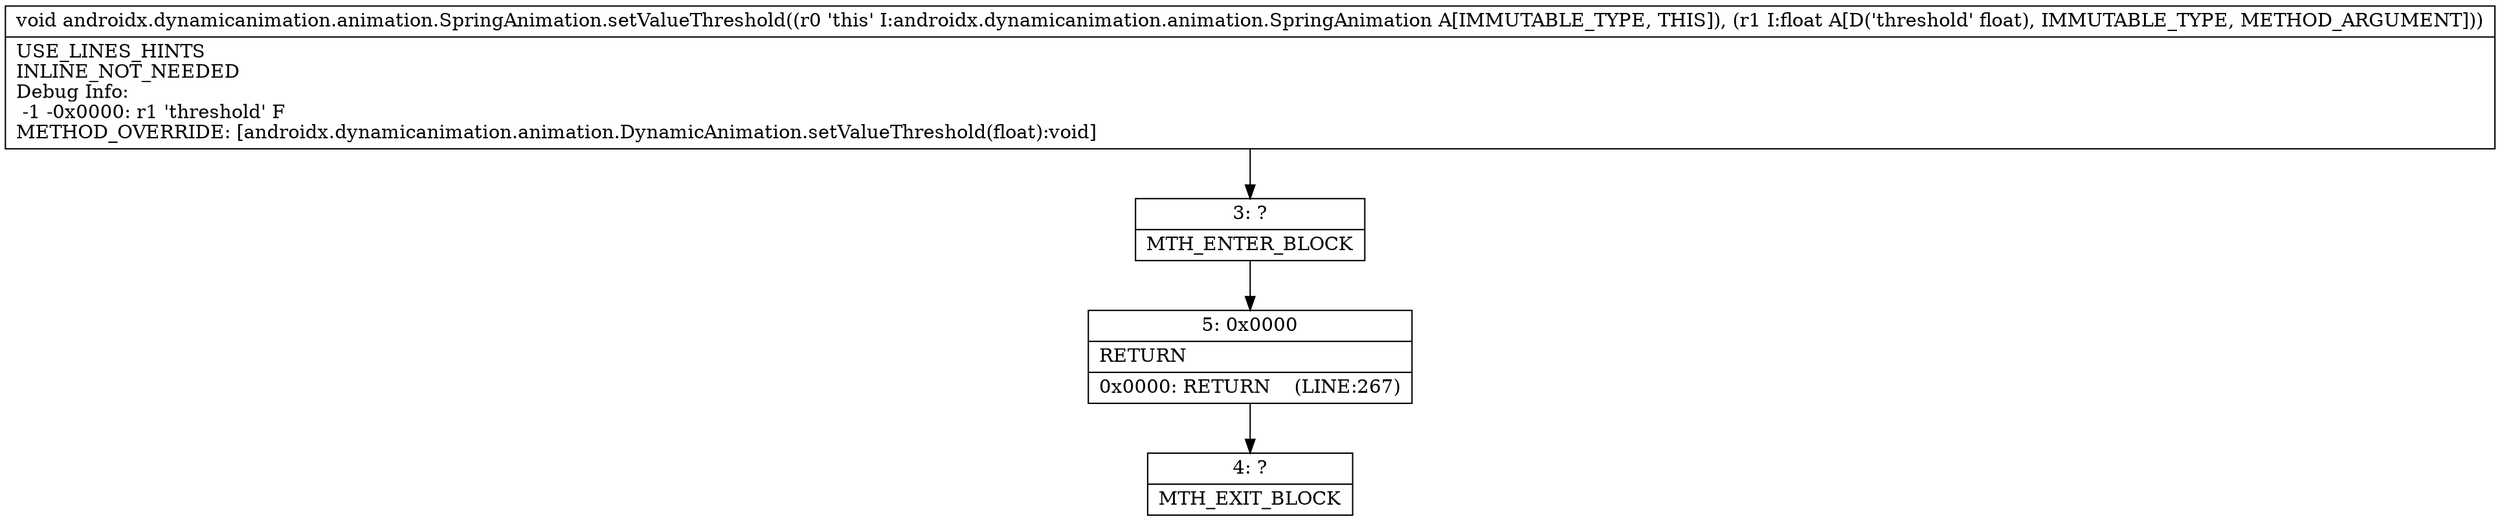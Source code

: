 digraph "CFG forandroidx.dynamicanimation.animation.SpringAnimation.setValueThreshold(F)V" {
Node_3 [shape=record,label="{3\:\ ?|MTH_ENTER_BLOCK\l}"];
Node_5 [shape=record,label="{5\:\ 0x0000|RETURN\l|0x0000: RETURN    (LINE:267)\l}"];
Node_4 [shape=record,label="{4\:\ ?|MTH_EXIT_BLOCK\l}"];
MethodNode[shape=record,label="{void androidx.dynamicanimation.animation.SpringAnimation.setValueThreshold((r0 'this' I:androidx.dynamicanimation.animation.SpringAnimation A[IMMUTABLE_TYPE, THIS]), (r1 I:float A[D('threshold' float), IMMUTABLE_TYPE, METHOD_ARGUMENT]))  | USE_LINES_HINTS\lINLINE_NOT_NEEDED\lDebug Info:\l  \-1 \-0x0000: r1 'threshold' F\lMETHOD_OVERRIDE: [androidx.dynamicanimation.animation.DynamicAnimation.setValueThreshold(float):void]\l}"];
MethodNode -> Node_3;Node_3 -> Node_5;
Node_5 -> Node_4;
}

